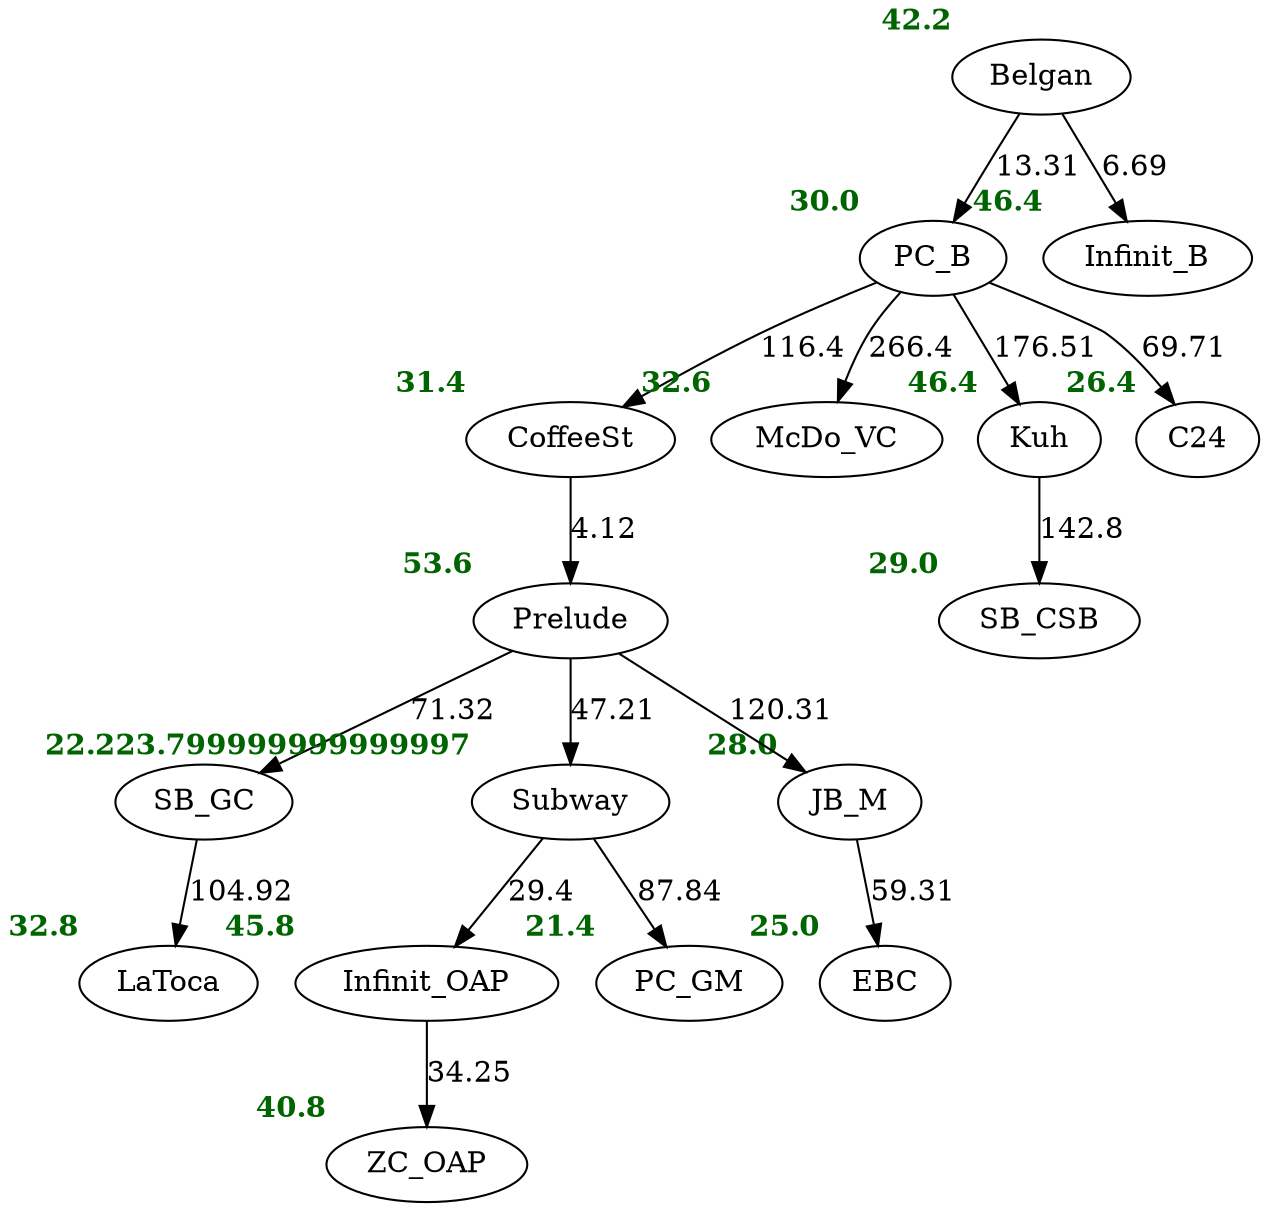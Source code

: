 digraph G {
Belgan [xlabel=<<font color="darkgreen"><B>42.2</B></font>>];
PC_B [xlabel=<<font color="darkgreen"><B>30.0</B></font>>];
Infinit_B [xlabel=<<font color="darkgreen"><B>46.4</B></font>>];
CoffeeSt [xlabel=<<font color="darkgreen"><B>31.4</B></font>>];
McDo_VC [xlabel=<<font color="darkgreen"><B>32.6</B></font>>];
Kuh [xlabel=<<font color="darkgreen"><B>46.4</B></font>>];
C24 [xlabel=<<font color="darkgreen"><B>26.4</B></font>>];
Prelude [xlabel=<<font color="darkgreen"><B>53.6</B></font>>];
SB_GC [xlabel=<<font color="darkgreen"><B>22.2</B></font>>];
Subway [xlabel=<<font color="darkgreen"><B>23.799999999999997</B></font>>];
JB_M [xlabel=<<font color="darkgreen"><B>28.0</B></font>>];
Infinit_OAP [xlabel=<<font color="darkgreen"><B>45.8</B></font>>];
PC_GM [xlabel=<<font color="darkgreen"><B>21.4</B></font>>];
LaToca [xlabel=<<font color="darkgreen"><B>32.8</B></font>>];
SB_CSB [xlabel=<<font color="darkgreen"><B>29.0</B></font>>];
ZC_OAP [xlabel=<<font color="darkgreen"><B>40.8</B></font>>];
EBC [xlabel=<<font color="darkgreen"><B>25.0</B></font>>];
Belgan -> PC_B [label="13.31"];
Belgan -> Infinit_B [label="6.69"];
PC_B -> CoffeeSt [label="116.4"];
PC_B -> McDo_VC [label="266.4"];
PC_B -> Kuh [label="176.51"];
PC_B -> C24 [label="69.71"];
CoffeeSt -> Prelude [label="4.12"];
Prelude -> SB_GC [label="71.32"];
Prelude -> Subway [label="47.21"];
Prelude -> JB_M [label="120.31"];
Subway -> Infinit_OAP [label="29.4"];
Subway -> PC_GM [label="87.84"];
SB_GC -> LaToca [label="104.92"];
Kuh -> SB_CSB [label="142.8"];
Infinit_OAP -> ZC_OAP [label="34.25"];
JB_M -> EBC [label="59.31"];
}